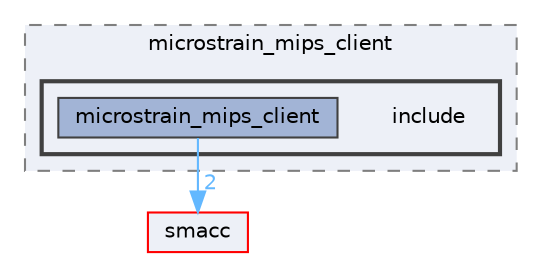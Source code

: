 digraph "smacc_client_library/microstrain_mips_client/include"
{
 // LATEX_PDF_SIZE
  bgcolor="transparent";
  edge [fontname=Helvetica,fontsize=10,labelfontname=Helvetica,labelfontsize=10];
  node [fontname=Helvetica,fontsize=10,shape=box,height=0.2,width=0.4];
  compound=true
  subgraph clusterdir_1dfb8aa8bf52697b990106530ad84ca8 {
    graph [ bgcolor="#edf0f7", pencolor="grey50", label="microstrain_mips_client", fontname=Helvetica,fontsize=10 style="filled,dashed", URL="dir_1dfb8aa8bf52697b990106530ad84ca8.html",tooltip=""]
  subgraph clusterdir_8a8a49f061e56144ab95f147885a8797 {
    graph [ bgcolor="#edf0f7", pencolor="grey25", label="", fontname=Helvetica,fontsize=10 style="filled,bold", URL="dir_8a8a49f061e56144ab95f147885a8797.html",tooltip=""]
    dir_8a8a49f061e56144ab95f147885a8797 [shape=plaintext, label="include"];
  dir_d5fd1dff92e177927def3cb340f2d5ca [label="microstrain_mips_client", fillcolor="#a2b4d6", color="grey25", style="filled", URL="dir_d5fd1dff92e177927def3cb340f2d5ca.html",tooltip=""];
  }
  }
  dir_6e3e4532ae0db906acb0c92fce514b9e [label="smacc", fillcolor="#edf0f7", color="red", style="filled", URL="dir_6e3e4532ae0db906acb0c92fce514b9e.html",tooltip=""];
  dir_d5fd1dff92e177927def3cb340f2d5ca->dir_6e3e4532ae0db906acb0c92fce514b9e [headlabel="2", labeldistance=1.5 headhref="dir_000064_000090.html" color="steelblue1" fontcolor="steelblue1"];
}
